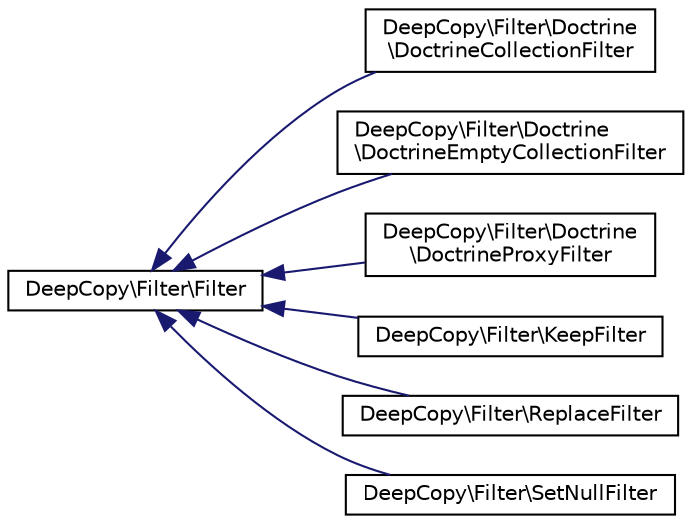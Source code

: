 digraph "Graphical Class Hierarchy"
{
  edge [fontname="Helvetica",fontsize="10",labelfontname="Helvetica",labelfontsize="10"];
  node [fontname="Helvetica",fontsize="10",shape=record];
  rankdir="LR";
  Node0 [label="DeepCopy\\Filter\\Filter",height=0.2,width=0.4,color="black", fillcolor="white", style="filled",URL="$interfaceDeepCopy_1_1Filter_1_1Filter.html"];
  Node0 -> Node1 [dir="back",color="midnightblue",fontsize="10",style="solid",fontname="Helvetica"];
  Node1 [label="DeepCopy\\Filter\\Doctrine\l\\DoctrineCollectionFilter",height=0.2,width=0.4,color="black", fillcolor="white", style="filled",URL="$classDeepCopy_1_1Filter_1_1Doctrine_1_1DoctrineCollectionFilter.html"];
  Node0 -> Node2 [dir="back",color="midnightblue",fontsize="10",style="solid",fontname="Helvetica"];
  Node2 [label="DeepCopy\\Filter\\Doctrine\l\\DoctrineEmptyCollectionFilter",height=0.2,width=0.4,color="black", fillcolor="white", style="filled",URL="$classDeepCopy_1_1Filter_1_1Doctrine_1_1DoctrineEmptyCollectionFilter.html"];
  Node0 -> Node3 [dir="back",color="midnightblue",fontsize="10",style="solid",fontname="Helvetica"];
  Node3 [label="DeepCopy\\Filter\\Doctrine\l\\DoctrineProxyFilter",height=0.2,width=0.4,color="black", fillcolor="white", style="filled",URL="$classDeepCopy_1_1Filter_1_1Doctrine_1_1DoctrineProxyFilter.html"];
  Node0 -> Node4 [dir="back",color="midnightblue",fontsize="10",style="solid",fontname="Helvetica"];
  Node4 [label="DeepCopy\\Filter\\KeepFilter",height=0.2,width=0.4,color="black", fillcolor="white", style="filled",URL="$classDeepCopy_1_1Filter_1_1KeepFilter.html"];
  Node0 -> Node5 [dir="back",color="midnightblue",fontsize="10",style="solid",fontname="Helvetica"];
  Node5 [label="DeepCopy\\Filter\\ReplaceFilter",height=0.2,width=0.4,color="black", fillcolor="white", style="filled",URL="$classDeepCopy_1_1Filter_1_1ReplaceFilter.html"];
  Node0 -> Node6 [dir="back",color="midnightblue",fontsize="10",style="solid",fontname="Helvetica"];
  Node6 [label="DeepCopy\\Filter\\SetNullFilter",height=0.2,width=0.4,color="black", fillcolor="white", style="filled",URL="$classDeepCopy_1_1Filter_1_1SetNullFilter.html"];
}
